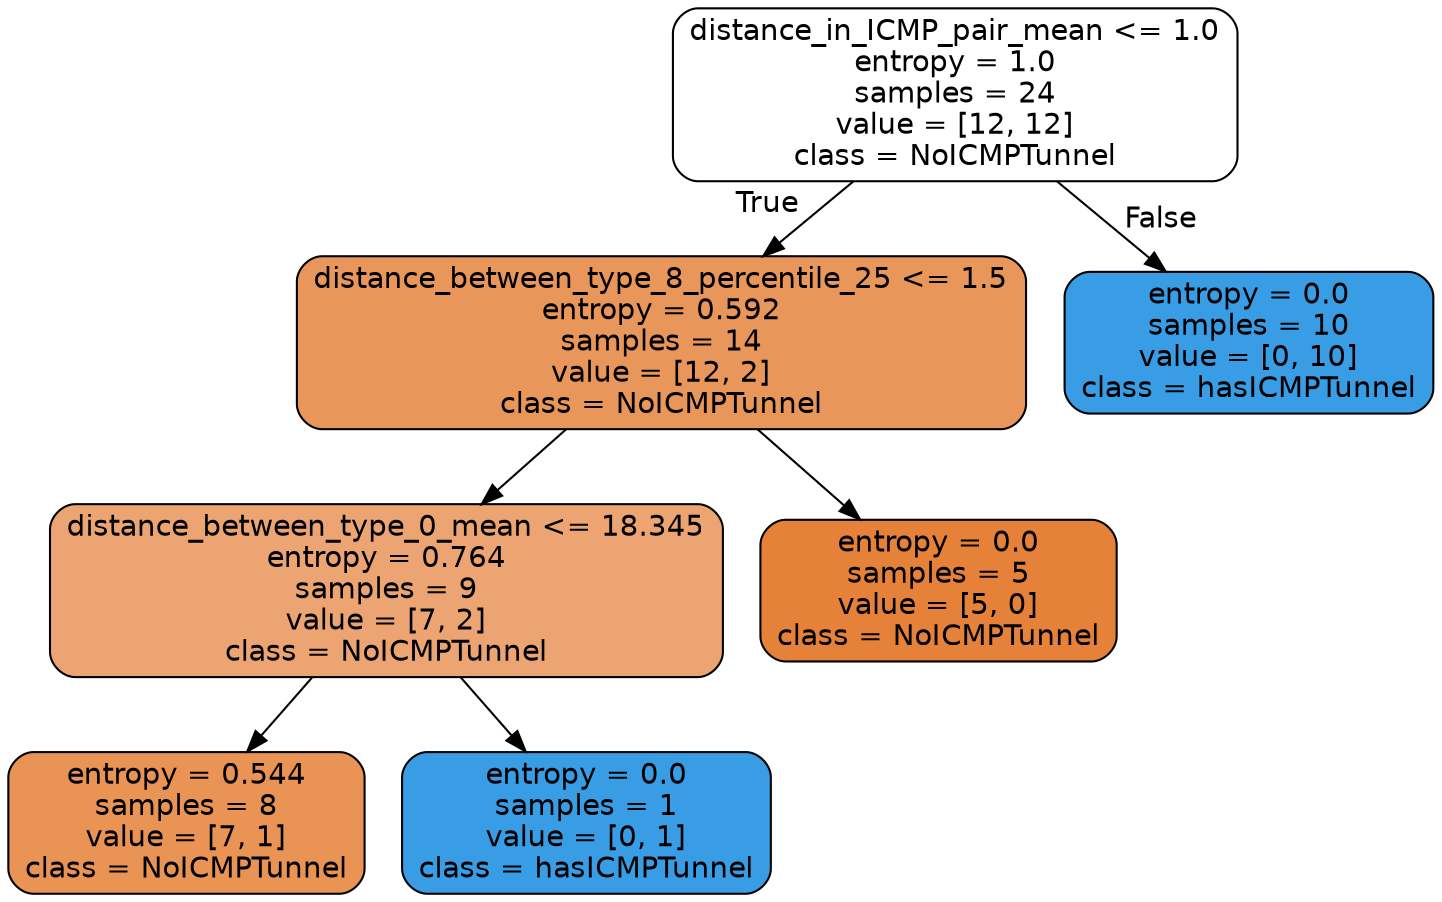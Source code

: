 digraph Tree {
node [shape=box, style="filled, rounded", color="black", fontname=helvetica] ;
edge [fontname=helvetica] ;
0 [label="distance_in_ICMP_pair_mean <= 1.0\nentropy = 1.0\nsamples = 24\nvalue = [12, 12]\nclass = NoICMPTunnel", fillcolor="#ffffff"] ;
1 [label="distance_between_type_8_percentile_25 <= 1.5\nentropy = 0.592\nsamples = 14\nvalue = [12, 2]\nclass = NoICMPTunnel", fillcolor="#e9965a"] ;
0 -> 1 [labeldistance=2.5, labelangle=45, headlabel="True"] ;
2 [label="distance_between_type_0_mean <= 18.345\nentropy = 0.764\nsamples = 9\nvalue = [7, 2]\nclass = NoICMPTunnel", fillcolor="#eca572"] ;
1 -> 2 ;
3 [label="entropy = 0.544\nsamples = 8\nvalue = [7, 1]\nclass = NoICMPTunnel", fillcolor="#e99355"] ;
2 -> 3 ;
4 [label="entropy = 0.0\nsamples = 1\nvalue = [0, 1]\nclass = hasICMPTunnel", fillcolor="#399de5"] ;
2 -> 4 ;
5 [label="entropy = 0.0\nsamples = 5\nvalue = [5, 0]\nclass = NoICMPTunnel", fillcolor="#e58139"] ;
1 -> 5 ;
6 [label="entropy = 0.0\nsamples = 10\nvalue = [0, 10]\nclass = hasICMPTunnel", fillcolor="#399de5"] ;
0 -> 6 [labeldistance=2.5, labelangle=-45, headlabel="False"] ;
}